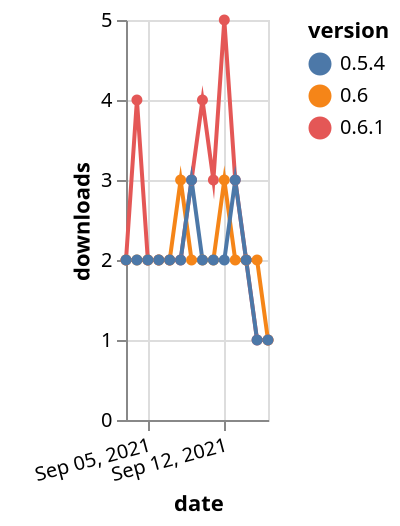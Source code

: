 {"$schema": "https://vega.github.io/schema/vega-lite/v5.json", "description": "A simple bar chart with embedded data.", "data": {"values": [{"date": "2021-09-03", "total": 2408, "delta": 2, "version": "0.6.1"}, {"date": "2021-09-04", "total": 2412, "delta": 4, "version": "0.6.1"}, {"date": "2021-09-05", "total": 2414, "delta": 2, "version": "0.6.1"}, {"date": "2021-09-06", "total": 2416, "delta": 2, "version": "0.6.1"}, {"date": "2021-09-07", "total": 2418, "delta": 2, "version": "0.6.1"}, {"date": "2021-09-08", "total": 2420, "delta": 2, "version": "0.6.1"}, {"date": "2021-09-09", "total": 2423, "delta": 3, "version": "0.6.1"}, {"date": "2021-09-10", "total": 2427, "delta": 4, "version": "0.6.1"}, {"date": "2021-09-11", "total": 2430, "delta": 3, "version": "0.6.1"}, {"date": "2021-09-12", "total": 2435, "delta": 5, "version": "0.6.1"}, {"date": "2021-09-13", "total": 2438, "delta": 3, "version": "0.6.1"}, {"date": "2021-09-14", "total": 2440, "delta": 2, "version": "0.6.1"}, {"date": "2021-09-15", "total": 2441, "delta": 1, "version": "0.6.1"}, {"date": "2021-09-16", "total": 2442, "delta": 1, "version": "0.6.1"}, {"date": "2021-09-03", "total": 2501, "delta": 2, "version": "0.6"}, {"date": "2021-09-04", "total": 2503, "delta": 2, "version": "0.6"}, {"date": "2021-09-05", "total": 2505, "delta": 2, "version": "0.6"}, {"date": "2021-09-06", "total": 2507, "delta": 2, "version": "0.6"}, {"date": "2021-09-07", "total": 2509, "delta": 2, "version": "0.6"}, {"date": "2021-09-08", "total": 2512, "delta": 3, "version": "0.6"}, {"date": "2021-09-09", "total": 2514, "delta": 2, "version": "0.6"}, {"date": "2021-09-10", "total": 2516, "delta": 2, "version": "0.6"}, {"date": "2021-09-11", "total": 2518, "delta": 2, "version": "0.6"}, {"date": "2021-09-12", "total": 2521, "delta": 3, "version": "0.6"}, {"date": "2021-09-13", "total": 2523, "delta": 2, "version": "0.6"}, {"date": "2021-09-14", "total": 2525, "delta": 2, "version": "0.6"}, {"date": "2021-09-15", "total": 2527, "delta": 2, "version": "0.6"}, {"date": "2021-09-16", "total": 2528, "delta": 1, "version": "0.6"}, {"date": "2021-09-03", "total": 2503, "delta": 2, "version": "0.5.4"}, {"date": "2021-09-04", "total": 2505, "delta": 2, "version": "0.5.4"}, {"date": "2021-09-05", "total": 2507, "delta": 2, "version": "0.5.4"}, {"date": "2021-09-06", "total": 2509, "delta": 2, "version": "0.5.4"}, {"date": "2021-09-07", "total": 2511, "delta": 2, "version": "0.5.4"}, {"date": "2021-09-08", "total": 2513, "delta": 2, "version": "0.5.4"}, {"date": "2021-09-09", "total": 2516, "delta": 3, "version": "0.5.4"}, {"date": "2021-09-10", "total": 2518, "delta": 2, "version": "0.5.4"}, {"date": "2021-09-11", "total": 2520, "delta": 2, "version": "0.5.4"}, {"date": "2021-09-12", "total": 2522, "delta": 2, "version": "0.5.4"}, {"date": "2021-09-13", "total": 2525, "delta": 3, "version": "0.5.4"}, {"date": "2021-09-14", "total": 2527, "delta": 2, "version": "0.5.4"}, {"date": "2021-09-15", "total": 2528, "delta": 1, "version": "0.5.4"}, {"date": "2021-09-16", "total": 2529, "delta": 1, "version": "0.5.4"}]}, "width": "container", "mark": {"type": "line", "point": {"filled": true}}, "encoding": {"x": {"field": "date", "type": "temporal", "timeUnit": "yearmonthdate", "title": "date", "axis": {"labelAngle": -15}}, "y": {"field": "delta", "type": "quantitative", "title": "downloads"}, "color": {"field": "version", "type": "nominal"}, "tooltip": {"field": "delta"}}}